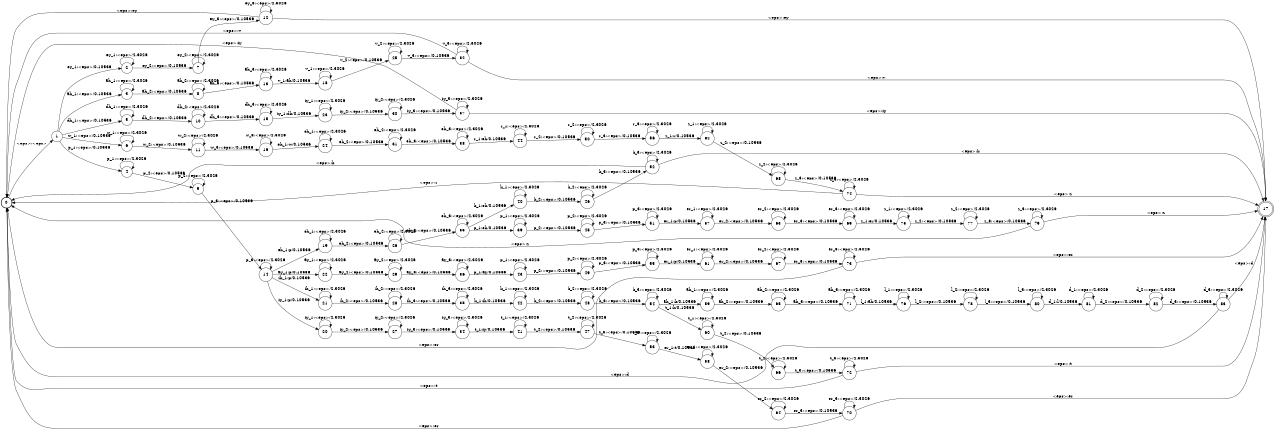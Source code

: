 digraph FST {
rankdir = LR;
size = "8.5,11";
center = 1;
orientation = Portrait;
ranksep = "0.4";
nodesep = "0.25";
0 [label = "0", shape = circle, style = bold, fontsize = 14]
	0 -> 1 [label = "<eps>:<eps>", fontsize = 14];
1 [label = "1", shape = circle, style = solid, fontsize = 14]
	1 -> 2 [label = "ey_1:<eps>/0.10536", fontsize = 14];
	1 -> 3 [label = "ah_1:<eps>/0.10536", fontsize = 14];
	1 -> 4 [label = "p_1:<eps>/0.10536", fontsize = 14];
	1 -> 5 [label = "dh_1:<eps>/0.10536", fontsize = 14];
	1 -> 6 [label = "w_1:<eps>/0.10536", fontsize = 14];
2 [label = "2", shape = circle, style = solid, fontsize = 14]
	2 -> 2 [label = "ey_1:<eps>/2.3026", fontsize = 14];
	2 -> 7 [label = "ey_2:<eps>/0.10536", fontsize = 14];
3 [label = "3", shape = circle, style = solid, fontsize = 14]
	3 -> 3 [label = "ah_1:<eps>/2.3026", fontsize = 14];
	3 -> 8 [label = "ah_2:<eps>/0.10536", fontsize = 14];
4 [label = "4", shape = circle, style = solid, fontsize = 14]
	4 -> 4 [label = "p_1:<eps>/2.3026", fontsize = 14];
	4 -> 9 [label = "p_2:<eps>/0.10536", fontsize = 14];
5 [label = "5", shape = circle, style = solid, fontsize = 14]
	5 -> 5 [label = "dh_1:<eps>/2.3026", fontsize = 14];
	5 -> 10 [label = "dh_2:<eps>/0.10536", fontsize = 14];
6 [label = "6", shape = circle, style = solid, fontsize = 14]
	6 -> 6 [label = "w_1:<eps>/2.3026", fontsize = 14];
	6 -> 11 [label = "w_2:<eps>/0.10536", fontsize = 14];
7 [label = "7", shape = circle, style = solid, fontsize = 14]
	7 -> 7 [label = "ey_2:<eps>/2.3026", fontsize = 14];
	7 -> 12 [label = "ey_3:<eps>/0.10536", fontsize = 14];
8 [label = "8", shape = circle, style = solid, fontsize = 14]
	8 -> 8 [label = "ah_2:<eps>/2.3026", fontsize = 14];
	8 -> 13 [label = "ah_3:<eps>/0.10536", fontsize = 14];
9 [label = "9", shape = circle, style = solid, fontsize = 14]
	9 -> 9 [label = "p_2:<eps>/2.3026", fontsize = 14];
	9 -> 14 [label = "p_3:<eps>/0.10536", fontsize = 14];
10 [label = "10", shape = circle, style = solid, fontsize = 14]
	10 -> 10 [label = "dh_2:<eps>/2.3026", fontsize = 14];
	10 -> 15 [label = "dh_3:<eps>/0.10536", fontsize = 14];
11 [label = "11", shape = circle, style = solid, fontsize = 14]
	11 -> 11 [label = "w_2:<eps>/2.3026", fontsize = 14];
	11 -> 16 [label = "w_3:<eps>/0.10536", fontsize = 14];
12 [label = "12", shape = circle, style = solid, fontsize = 14]
	12 -> 0 [label = "<eps>:ey", fontsize = 14];
	12 -> 12 [label = "ey_3:<eps>/2.3026", fontsize = 14];
	12 -> 17 [label = "<eps>:ey", fontsize = 14];
13 [label = "13", shape = circle, style = solid, fontsize = 14]
	13 -> 13 [label = "ah_3:<eps>/2.3026", fontsize = 14];
	13 -> 18 [label = "v_1:ah/0.10536", fontsize = 14];
14 [label = "14", shape = circle, style = solid, fontsize = 14]
	14 -> 14 [label = "p_3:<eps>/2.3026", fontsize = 14];
	14 -> 19 [label = "eh_1:p/0.10536", fontsize = 14];
	14 -> 20 [label = "iy_1:p/0.10536", fontsize = 14];
	14 -> 21 [label = "ih_1:p/0.10536", fontsize = 14];
	14 -> 22 [label = "ay_1:p/0.10536", fontsize = 14];
15 [label = "15", shape = circle, style = solid, fontsize = 14]
	15 -> 23 [label = "iy_1:dh/0.10536", fontsize = 14];
	15 -> 15 [label = "dh_3:<eps>/2.3026", fontsize = 14];
16 [label = "16", shape = circle, style = solid, fontsize = 14]
	16 -> 24 [label = "eh_1:w/0.10536", fontsize = 14];
	16 -> 16 [label = "w_3:<eps>/2.3026", fontsize = 14];
17 [label = "17", shape = doublecircle, style = solid, fontsize = 14]
18 [label = "18", shape = circle, style = solid, fontsize = 14]
	18 -> 18 [label = "v_1:<eps>/2.3026", fontsize = 14];
	18 -> 25 [label = "v_2:<eps>/0.10536", fontsize = 14];
19 [label = "19", shape = circle, style = solid, fontsize = 14]
	19 -> 19 [label = "eh_1:<eps>/2.3026", fontsize = 14];
	19 -> 26 [label = "eh_2:<eps>/0.10536", fontsize = 14];
20 [label = "20", shape = circle, style = solid, fontsize = 14]
	20 -> 20 [label = "iy_1:<eps>/2.3026", fontsize = 14];
	20 -> 27 [label = "iy_2:<eps>/0.10536", fontsize = 14];
21 [label = "21", shape = circle, style = solid, fontsize = 14]
	21 -> 21 [label = "ih_1:<eps>/2.3026", fontsize = 14];
	21 -> 28 [label = "ih_2:<eps>/0.10536", fontsize = 14];
22 [label = "22", shape = circle, style = solid, fontsize = 14]
	22 -> 22 [label = "ay_1:<eps>/2.3026", fontsize = 14];
	22 -> 29 [label = "ay_2:<eps>/0.10536", fontsize = 14];
23 [label = "23", shape = circle, style = solid, fontsize = 14]
	23 -> 23 [label = "iy_1:<eps>/2.3026", fontsize = 14];
	23 -> 30 [label = "iy_2:<eps>/0.10536", fontsize = 14];
24 [label = "24", shape = circle, style = solid, fontsize = 14]
	24 -> 24 [label = "eh_1:<eps>/2.3026", fontsize = 14];
	24 -> 31 [label = "eh_2:<eps>/0.10536", fontsize = 14];
25 [label = "25", shape = circle, style = solid, fontsize = 14]
	25 -> 25 [label = "v_2:<eps>/2.3026", fontsize = 14];
	25 -> 32 [label = "v_3:<eps>/0.10536", fontsize = 14];
26 [label = "26", shape = circle, style = solid, fontsize = 14]
	26 -> 26 [label = "eh_2:<eps>/2.3026", fontsize = 14];
	26 -> 33 [label = "eh_3:<eps>/0.10536", fontsize = 14];
27 [label = "27", shape = circle, style = solid, fontsize = 14]
	27 -> 27 [label = "iy_2:<eps>/2.3026", fontsize = 14];
	27 -> 34 [label = "iy_3:<eps>/0.10536", fontsize = 14];
28 [label = "28", shape = circle, style = solid, fontsize = 14]
	28 -> 28 [label = "ih_2:<eps>/2.3026", fontsize = 14];
	28 -> 35 [label = "ih_3:<eps>/0.10536", fontsize = 14];
29 [label = "29", shape = circle, style = solid, fontsize = 14]
	29 -> 29 [label = "ay_2:<eps>/2.3026", fontsize = 14];
	29 -> 36 [label = "ay_3:<eps>/0.10536", fontsize = 14];
30 [label = "30", shape = circle, style = solid, fontsize = 14]
	30 -> 30 [label = "iy_2:<eps>/2.3026", fontsize = 14];
	30 -> 37 [label = "iy_3:<eps>/0.10536", fontsize = 14];
31 [label = "31", shape = circle, style = solid, fontsize = 14]
	31 -> 31 [label = "eh_2:<eps>/2.3026", fontsize = 14];
	31 -> 38 [label = "eh_3:<eps>/0.10536", fontsize = 14];
32 [label = "32", shape = circle, style = solid, fontsize = 14]
	32 -> 0 [label = "<eps>:v", fontsize = 14];
	32 -> 32 [label = "v_3:<eps>/2.3026", fontsize = 14];
	32 -> 17 [label = "<eps>:v", fontsize = 14];
33 [label = "33", shape = circle, style = solid, fontsize = 14]
	33 -> 39 [label = "p_1:eh/0.10536", fontsize = 14];
	33 -> 33 [label = "eh_3:<eps>/2.3026", fontsize = 14];
	33 -> 40 [label = "k_1:eh/0.10536", fontsize = 14];
34 [label = "34", shape = circle, style = solid, fontsize = 14]
	34 -> 34 [label = "iy_3:<eps>/2.3026", fontsize = 14];
	34 -> 41 [label = "t_1:iy/0.10536", fontsize = 14];
35 [label = "35", shape = circle, style = solid, fontsize = 14]
	35 -> 42 [label = "k_1:ih/0.10536", fontsize = 14];
	35 -> 35 [label = "ih_3:<eps>/2.3026", fontsize = 14];
36 [label = "36", shape = circle, style = solid, fontsize = 14]
	36 -> 43 [label = "p_1:ay/0.10536", fontsize = 14];
	36 -> 36 [label = "ay_3:<eps>/2.3026", fontsize = 14];
37 [label = "37", shape = circle, style = solid, fontsize = 14]
	37 -> 0 [label = "<eps>:iy", fontsize = 14];
	37 -> 37 [label = "iy_3:<eps>/2.3026", fontsize = 14];
	37 -> 17 [label = "<eps>:iy", fontsize = 14];
38 [label = "38", shape = circle, style = solid, fontsize = 14]
	38 -> 38 [label = "eh_3:<eps>/2.3026", fontsize = 14];
	38 -> 44 [label = "r_1:eh/0.10536", fontsize = 14];
39 [label = "39", shape = circle, style = solid, fontsize = 14]
	39 -> 39 [label = "p_1:<eps>/2.3026", fontsize = 14];
	39 -> 45 [label = "p_2:<eps>/0.10536", fontsize = 14];
40 [label = "40", shape = circle, style = solid, fontsize = 14]
	40 -> 40 [label = "k_1:<eps>/2.3026", fontsize = 14];
	40 -> 46 [label = "k_2:<eps>/0.10536", fontsize = 14];
41 [label = "41", shape = circle, style = solid, fontsize = 14]
	41 -> 41 [label = "t_1:<eps>/2.3026", fontsize = 14];
	41 -> 47 [label = "t_2:<eps>/0.10536", fontsize = 14];
42 [label = "42", shape = circle, style = solid, fontsize = 14]
	42 -> 42 [label = "k_1:<eps>/2.3026", fontsize = 14];
	42 -> 48 [label = "k_2:<eps>/0.10536", fontsize = 14];
43 [label = "43", shape = circle, style = solid, fontsize = 14]
	43 -> 43 [label = "p_1:<eps>/2.3026", fontsize = 14];
	43 -> 49 [label = "p_2:<eps>/0.10536", fontsize = 14];
44 [label = "44", shape = circle, style = solid, fontsize = 14]
	44 -> 44 [label = "r_1:<eps>/2.3026", fontsize = 14];
	44 -> 50 [label = "r_2:<eps>/0.10536", fontsize = 14];
45 [label = "45", shape = circle, style = solid, fontsize = 14]
	45 -> 45 [label = "p_2:<eps>/2.3026", fontsize = 14];
	45 -> 51 [label = "p_3:<eps>/0.10536", fontsize = 14];
46 [label = "46", shape = circle, style = solid, fontsize = 14]
	46 -> 46 [label = "k_2:<eps>/2.3026", fontsize = 14];
	46 -> 52 [label = "k_3:<eps>/0.10536", fontsize = 14];
47 [label = "47", shape = circle, style = solid, fontsize = 14]
	47 -> 47 [label = "t_2:<eps>/2.3026", fontsize = 14];
	47 -> 53 [label = "t_3:<eps>/0.10536", fontsize = 14];
48 [label = "48", shape = circle, style = solid, fontsize = 14]
	48 -> 48 [label = "k_2:<eps>/2.3026", fontsize = 14];
	48 -> 54 [label = "k_3:<eps>/0.10536", fontsize = 14];
49 [label = "49", shape = circle, style = solid, fontsize = 14]
	49 -> 49 [label = "p_2:<eps>/2.3026", fontsize = 14];
	49 -> 55 [label = "p_3:<eps>/0.10536", fontsize = 14];
50 [label = "50", shape = circle, style = solid, fontsize = 14]
	50 -> 50 [label = "r_2:<eps>/2.3026", fontsize = 14];
	50 -> 56 [label = "r_3:<eps>/0.10536", fontsize = 14];
51 [label = "51", shape = circle, style = solid, fontsize = 14]
	51 -> 51 [label = "p_3:<eps>/2.3026", fontsize = 14];
	51 -> 57 [label = "er_1:p/0.10536", fontsize = 14];
52 [label = "52", shape = circle, style = solid, fontsize = 14]
	52 -> 0 [label = "<eps>:k", fontsize = 14];
	52 -> 52 [label = "k_3:<eps>/2.3026", fontsize = 14];
	52 -> 17 [label = "<eps>:k", fontsize = 14];
53 [label = "53", shape = circle, style = solid, fontsize = 14]
	53 -> 58 [label = "er_1:t/0.10536", fontsize = 14];
	53 -> 53 [label = "t_3:<eps>/2.3026", fontsize = 14];
54 [label = "54", shape = circle, style = solid, fontsize = 14]
	54 -> 59 [label = "ah_1:k/0.10536", fontsize = 14];
	54 -> 54 [label = "k_3:<eps>/2.3026", fontsize = 14];
	54 -> 60 [label = "t_1:k/0.10536", fontsize = 14];
55 [label = "55", shape = circle, style = solid, fontsize = 14]
	55 -> 55 [label = "p_3:<eps>/2.3026", fontsize = 14];
	55 -> 61 [label = "er_1:p/0.10536", fontsize = 14];
56 [label = "56", shape = circle, style = solid, fontsize = 14]
	56 -> 62 [label = "z_1:r/0.10536", fontsize = 14];
	56 -> 56 [label = "r_3:<eps>/2.3026", fontsize = 14];
57 [label = "57", shape = circle, style = solid, fontsize = 14]
	57 -> 57 [label = "er_1:<eps>/2.3026", fontsize = 14];
	57 -> 63 [label = "er_2:<eps>/0.10536", fontsize = 14];
58 [label = "58", shape = circle, style = solid, fontsize = 14]
	58 -> 58 [label = "er_1:<eps>/2.3026", fontsize = 14];
	58 -> 64 [label = "er_2:<eps>/0.10536", fontsize = 14];
59 [label = "59", shape = circle, style = solid, fontsize = 14]
	59 -> 59 [label = "ah_1:<eps>/2.3026", fontsize = 14];
	59 -> 65 [label = "ah_2:<eps>/0.10536", fontsize = 14];
60 [label = "60", shape = circle, style = solid, fontsize = 14]
	60 -> 60 [label = "t_1:<eps>/2.3026", fontsize = 14];
	60 -> 66 [label = "t_2:<eps>/0.10536", fontsize = 14];
61 [label = "61", shape = circle, style = solid, fontsize = 14]
	61 -> 61 [label = "er_1:<eps>/2.3026", fontsize = 14];
	61 -> 67 [label = "er_2:<eps>/0.10536", fontsize = 14];
62 [label = "62", shape = circle, style = solid, fontsize = 14]
	62 -> 62 [label = "z_1:<eps>/2.3026", fontsize = 14];
	62 -> 68 [label = "z_2:<eps>/0.10536", fontsize = 14];
63 [label = "63", shape = circle, style = solid, fontsize = 14]
	63 -> 63 [label = "er_2:<eps>/2.3026", fontsize = 14];
	63 -> 69 [label = "er_3:<eps>/0.10536", fontsize = 14];
64 [label = "64", shape = circle, style = solid, fontsize = 14]
	64 -> 64 [label = "er_2:<eps>/2.3026", fontsize = 14];
	64 -> 70 [label = "er_3:<eps>/0.10536", fontsize = 14];
65 [label = "65", shape = circle, style = solid, fontsize = 14]
	65 -> 65 [label = "ah_2:<eps>/2.3026", fontsize = 14];
	65 -> 71 [label = "ah_3:<eps>/0.10536", fontsize = 14];
66 [label = "66", shape = circle, style = solid, fontsize = 14]
	66 -> 66 [label = "t_2:<eps>/2.3026", fontsize = 14];
	66 -> 72 [label = "t_3:<eps>/0.10536", fontsize = 14];
67 [label = "67", shape = circle, style = solid, fontsize = 14]
	67 -> 67 [label = "er_2:<eps>/2.3026", fontsize = 14];
	67 -> 73 [label = "er_3:<eps>/0.10536", fontsize = 14];
68 [label = "68", shape = circle, style = solid, fontsize = 14]
	68 -> 68 [label = "z_2:<eps>/2.3026", fontsize = 14];
	68 -> 74 [label = "z_3:<eps>/0.10536", fontsize = 14];
69 [label = "69", shape = circle, style = solid, fontsize = 14]
	69 -> 69 [label = "er_3:<eps>/2.3026", fontsize = 14];
	69 -> 75 [label = "z_1:er/0.10536", fontsize = 14];
70 [label = "70", shape = circle, style = solid, fontsize = 14]
	70 -> 0 [label = "<eps>:er", fontsize = 14];
	70 -> 70 [label = "er_3:<eps>/2.3026", fontsize = 14];
	70 -> 17 [label = "<eps>:er", fontsize = 14];
71 [label = "71", shape = circle, style = solid, fontsize = 14]
	71 -> 71 [label = "ah_3:<eps>/2.3026", fontsize = 14];
	71 -> 76 [label = "l_1:ah/0.10536", fontsize = 14];
72 [label = "72", shape = circle, style = solid, fontsize = 14]
	72 -> 0 [label = "<eps>:t", fontsize = 14];
	72 -> 72 [label = "t_3:<eps>/2.3026", fontsize = 14];
	72 -> 17 [label = "<eps>:t", fontsize = 14];
73 [label = "73", shape = circle, style = solid, fontsize = 14]
	73 -> 0 [label = "<eps>:er", fontsize = 14];
	73 -> 73 [label = "er_3:<eps>/2.3026", fontsize = 14];
	73 -> 17 [label = "<eps>:er", fontsize = 14];
74 [label = "74", shape = circle, style = solid, fontsize = 14]
	74 -> 0 [label = "<eps>:z", fontsize = 14];
	74 -> 74 [label = "z_3:<eps>/2.3026", fontsize = 14];
	74 -> 17 [label = "<eps>:z", fontsize = 14];
75 [label = "75", shape = circle, style = solid, fontsize = 14]
	75 -> 75 [label = "z_1:<eps>/2.3026", fontsize = 14];
	75 -> 77 [label = "z_2:<eps>/0.10536", fontsize = 14];
76 [label = "76", shape = circle, style = solid, fontsize = 14]
	76 -> 76 [label = "l_1:<eps>/2.3026", fontsize = 14];
	76 -> 78 [label = "l_2:<eps>/0.10536", fontsize = 14];
77 [label = "77", shape = circle, style = solid, fontsize = 14]
	77 -> 77 [label = "z_2:<eps>/2.3026", fontsize = 14];
	77 -> 79 [label = "z_3:<eps>/0.10536", fontsize = 14];
78 [label = "78", shape = circle, style = solid, fontsize = 14]
	78 -> 78 [label = "l_2:<eps>/2.3026", fontsize = 14];
	78 -> 80 [label = "l_3:<eps>/0.10536", fontsize = 14];
79 [label = "79", shape = circle, style = solid, fontsize = 14]
	79 -> 0 [label = "<eps>:z", fontsize = 14];
	79 -> 79 [label = "z_3:<eps>/2.3026", fontsize = 14];
	79 -> 17 [label = "<eps>:z", fontsize = 14];
80 [label = "80", shape = circle, style = solid, fontsize = 14]
	80 -> 80 [label = "l_3:<eps>/2.3026", fontsize = 14];
	80 -> 81 [label = "d_1:l/0.10536", fontsize = 14];
81 [label = "81", shape = circle, style = solid, fontsize = 14]
	81 -> 81 [label = "d_1:<eps>/2.3026", fontsize = 14];
	81 -> 82 [label = "d_2:<eps>/0.10536", fontsize = 14];
82 [label = "82", shape = circle, style = solid, fontsize = 14]
	82 -> 82 [label = "d_2:<eps>/2.3026", fontsize = 14];
	82 -> 83 [label = "d_3:<eps>/0.10536", fontsize = 14];
83 [label = "83", shape = circle, style = solid, fontsize = 14]
	83 -> 0 [label = "<eps>:d", fontsize = 14];
	83 -> 83 [label = "d_3:<eps>/2.3026", fontsize = 14];
	83 -> 17 [label = "<eps>:d", fontsize = 14];
}
